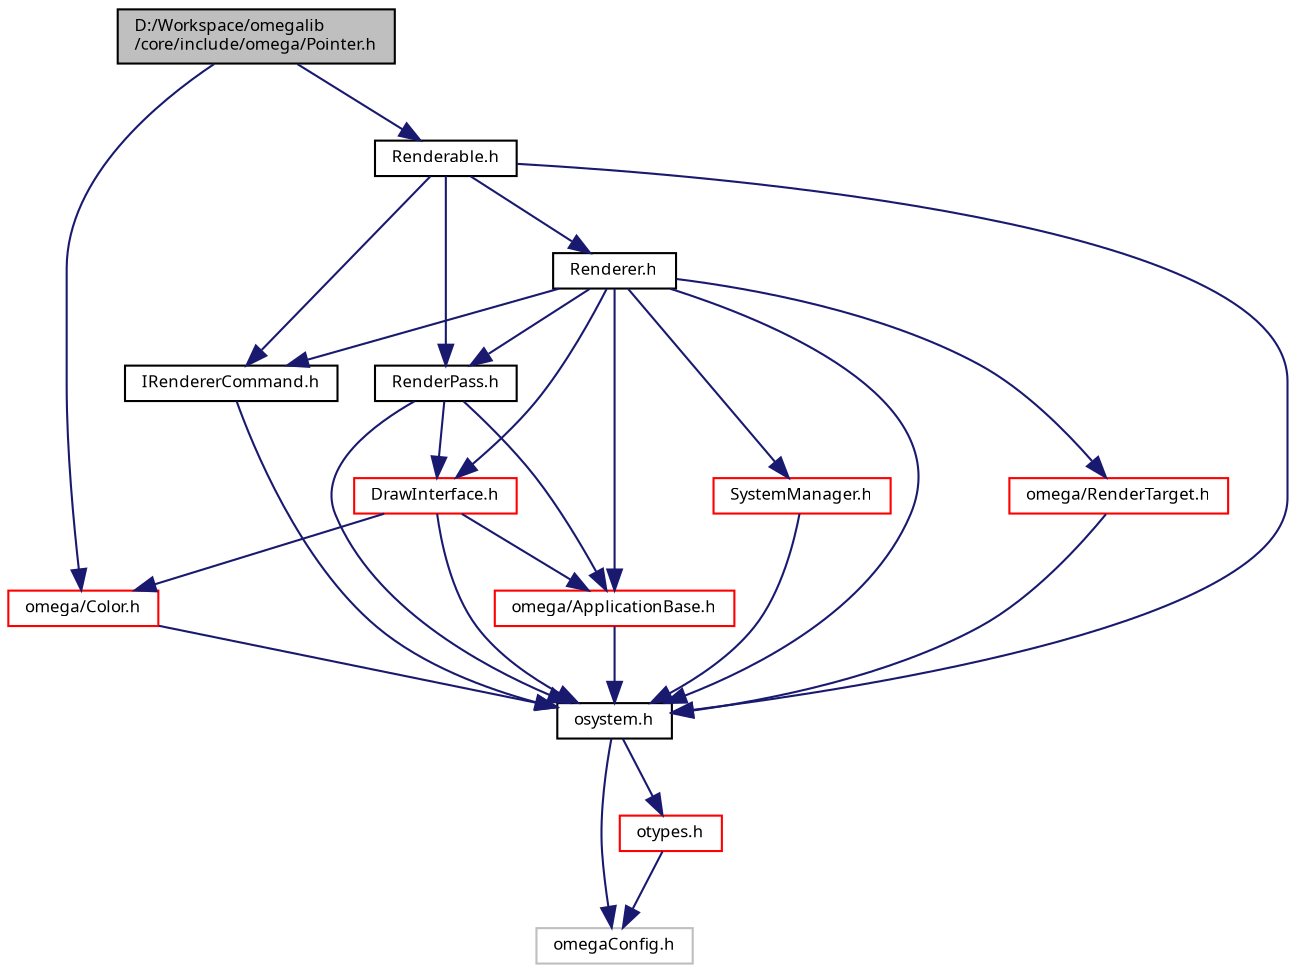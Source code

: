 digraph "D:/Workspace/omegalib/core/include/omega/Pointer.h"
{
  bgcolor="transparent";
  edge [fontname="FreeSans.ttf",fontsize="8",labelfontname="FreeSans.ttf",labelfontsize="8"];
  node [fontname="FreeSans.ttf",fontsize="8",shape=record];
  Node1 [label="D:/Workspace/omegalib\l/core/include/omega/Pointer.h",height=0.2,width=0.4,color="black", fillcolor="grey75", style="filled" fontcolor="black"];
  Node1 -> Node2 [color="midnightblue",fontsize="8",style="solid",fontname="FreeSans.ttf"];
  Node2 [label="Renderable.h",height=0.2,width=0.4,color="black",URL="$_renderable_8h.html"];
  Node2 -> Node3 [color="midnightblue",fontsize="8",style="solid",fontname="FreeSans.ttf"];
  Node3 [label="osystem.h",height=0.2,width=0.4,color="black",URL="$include_2omega_2osystem_8h.html"];
  Node3 -> Node4 [color="midnightblue",fontsize="8",style="solid",fontname="FreeSans.ttf"];
  Node4 [label="omegaConfig.h",height=0.2,width=0.4,color="grey75"];
  Node3 -> Node5 [color="midnightblue",fontsize="8",style="solid",fontname="FreeSans.ttf"];
  Node5 [label="otypes.h",height=0.2,width=0.4,color="red",URL="$include_2omega_2otypes_8h.html"];
  Node5 -> Node4 [color="midnightblue",fontsize="8",style="solid",fontname="FreeSans.ttf"];
  Node2 -> Node6 [color="midnightblue",fontsize="8",style="solid",fontname="FreeSans.ttf"];
  Node6 [label="RenderPass.h",height=0.2,width=0.4,color="black",URL="$_render_pass_8h.html"];
  Node6 -> Node3 [color="midnightblue",fontsize="8",style="solid",fontname="FreeSans.ttf"];
  Node6 -> Node7 [color="midnightblue",fontsize="8",style="solid",fontname="FreeSans.ttf"];
  Node7 [label="omega/ApplicationBase.h",height=0.2,width=0.4,color="red",URL="$_application_base_8h.html"];
  Node7 -> Node3 [color="midnightblue",fontsize="8",style="solid",fontname="FreeSans.ttf"];
  Node6 -> Node8 [color="midnightblue",fontsize="8",style="solid",fontname="FreeSans.ttf"];
  Node8 [label="DrawInterface.h",height=0.2,width=0.4,color="red",URL="$_draw_interface_8h.html"];
  Node8 -> Node3 [color="midnightblue",fontsize="8",style="solid",fontname="FreeSans.ttf"];
  Node8 -> Node9 [color="midnightblue",fontsize="8",style="solid",fontname="FreeSans.ttf"];
  Node9 [label="omega/Color.h",height=0.2,width=0.4,color="red",URL="$_color_8h.html"];
  Node9 -> Node3 [color="midnightblue",fontsize="8",style="solid",fontname="FreeSans.ttf"];
  Node8 -> Node7 [color="midnightblue",fontsize="8",style="solid",fontname="FreeSans.ttf"];
  Node2 -> Node10 [color="midnightblue",fontsize="8",style="solid",fontname="FreeSans.ttf"];
  Node10 [label="IRendererCommand.h",height=0.2,width=0.4,color="black",URL="$_i_renderer_command_8h.html"];
  Node10 -> Node3 [color="midnightblue",fontsize="8",style="solid",fontname="FreeSans.ttf"];
  Node2 -> Node11 [color="midnightblue",fontsize="8",style="solid",fontname="FreeSans.ttf"];
  Node11 [label="Renderer.h",height=0.2,width=0.4,color="black",URL="$_renderer_8h.html"];
  Node11 -> Node3 [color="midnightblue",fontsize="8",style="solid",fontname="FreeSans.ttf"];
  Node11 -> Node10 [color="midnightblue",fontsize="8",style="solid",fontname="FreeSans.ttf"];
  Node11 -> Node8 [color="midnightblue",fontsize="8",style="solid",fontname="FreeSans.ttf"];
  Node11 -> Node6 [color="midnightblue",fontsize="8",style="solid",fontname="FreeSans.ttf"];
  Node11 -> Node7 [color="midnightblue",fontsize="8",style="solid",fontname="FreeSans.ttf"];
  Node11 -> Node12 [color="midnightblue",fontsize="8",style="solid",fontname="FreeSans.ttf"];
  Node12 [label="SystemManager.h",height=0.2,width=0.4,color="red",URL="$_system_manager_8h.html"];
  Node12 -> Node3 [color="midnightblue",fontsize="8",style="solid",fontname="FreeSans.ttf"];
  Node11 -> Node13 [color="midnightblue",fontsize="8",style="solid",fontname="FreeSans.ttf"];
  Node13 [label="omega/RenderTarget.h",height=0.2,width=0.4,color="red",URL="$_render_target_8h.html"];
  Node13 -> Node3 [color="midnightblue",fontsize="8",style="solid",fontname="FreeSans.ttf"];
  Node1 -> Node9 [color="midnightblue",fontsize="8",style="solid",fontname="FreeSans.ttf"];
}
